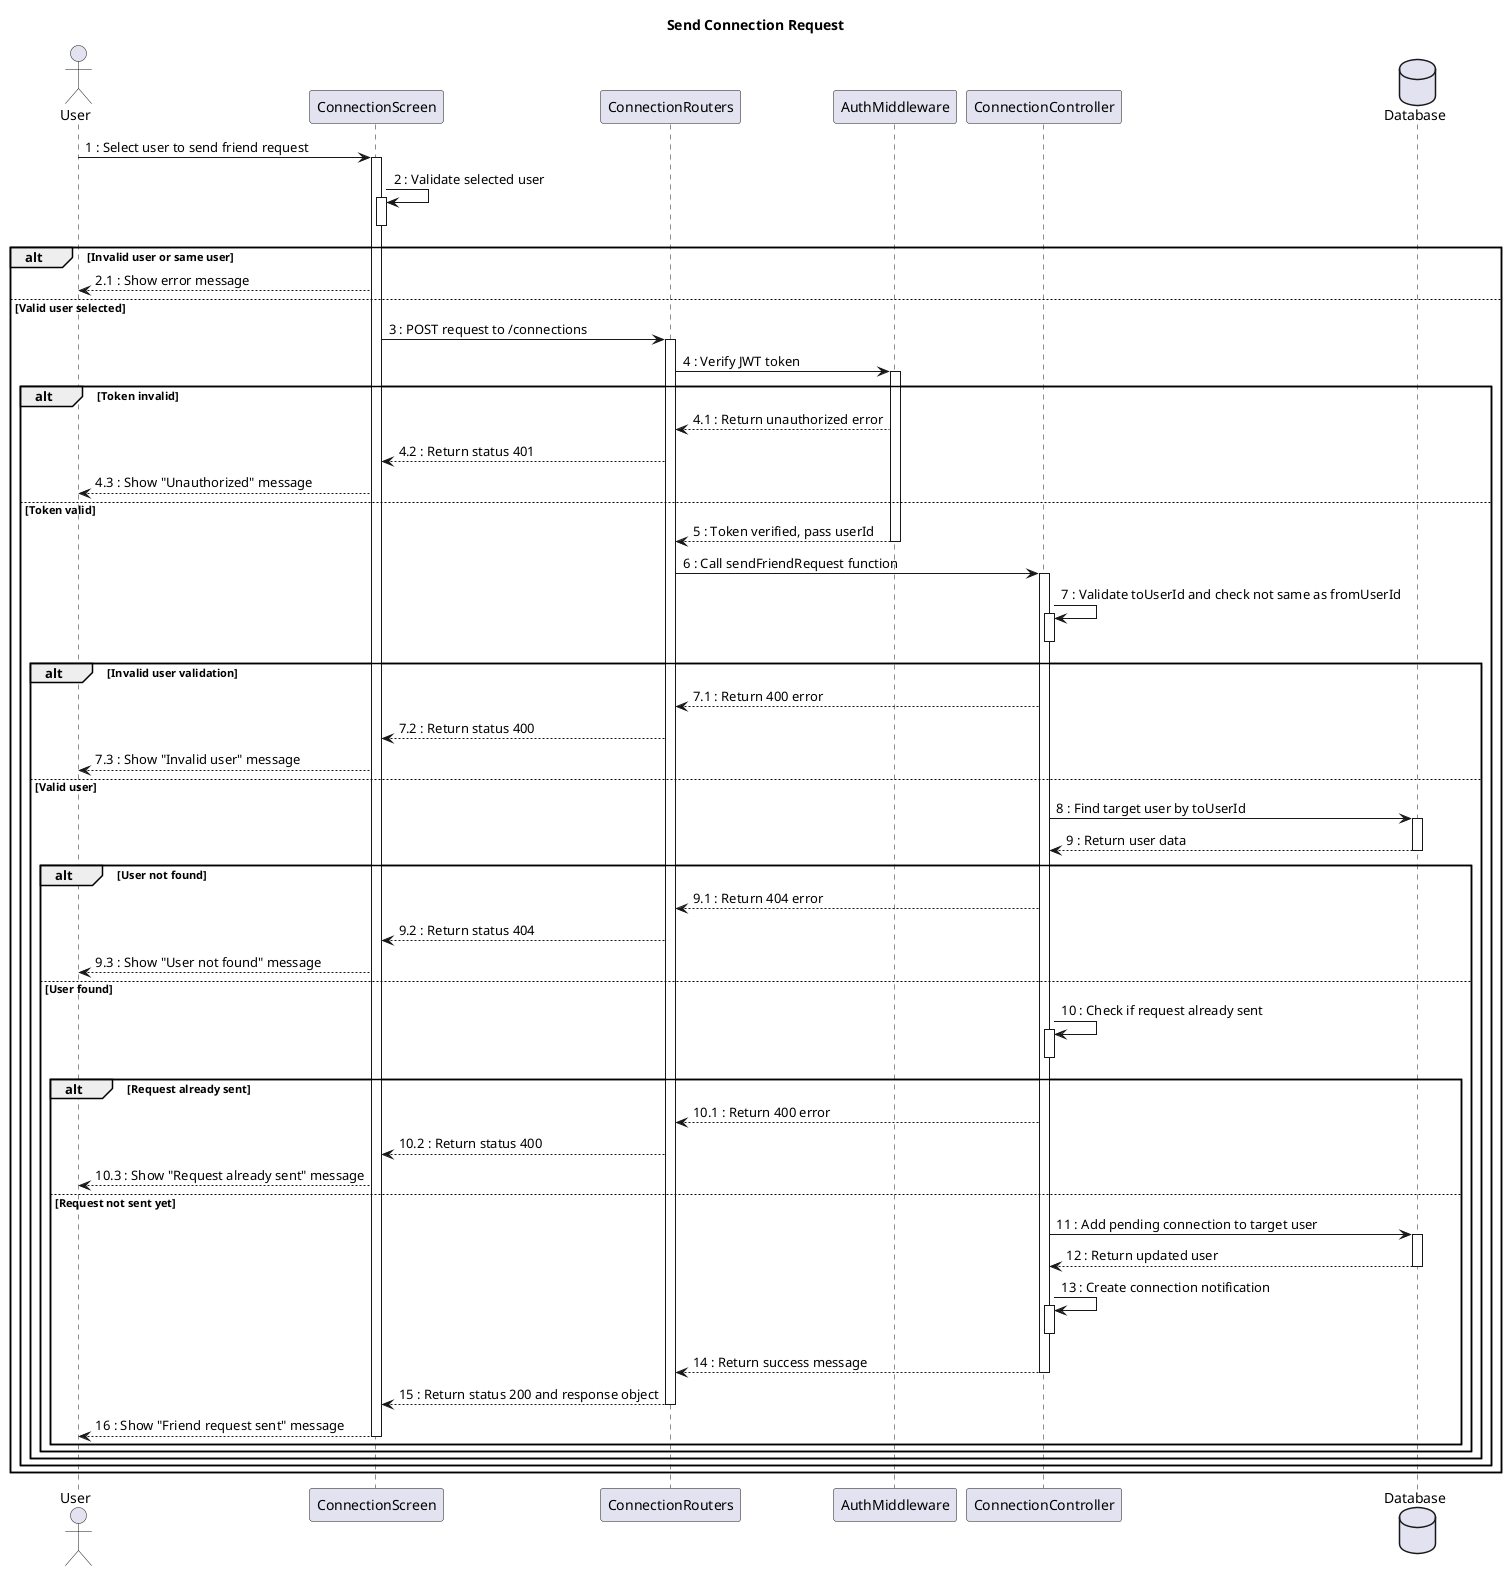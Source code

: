 @startuml
title Send Connection Request
actor User
participant ConnectionScreen
participant ConnectionRouters
participant AuthMiddleware
participant ConnectionController
database Database

User -> ConnectionScreen : 1 : Select user to send friend request
activate ConnectionScreen

ConnectionScreen -> ConnectionScreen : 2 : Validate selected user
activate ConnectionScreen
deactivate ConnectionScreen
alt Invalid user or same user
    ConnectionScreen --> User : 2.1 : Show error message
else Valid user selected
    ConnectionScreen -> ConnectionRouters : 3 : POST request to /connections
    activate ConnectionRouters

    ConnectionRouters -> AuthMiddleware : 4 : Verify JWT token
    activate AuthMiddleware

    alt Token invalid
        AuthMiddleware --> ConnectionRouters : 4.1 : Return unauthorized error
        ConnectionRouters --> ConnectionScreen : 4.2 : Return status 401
        ConnectionScreen --> User : 4.3 : Show "Unauthorized" message
    else Token valid
        AuthMiddleware --> ConnectionRouters : 5 : Token verified, pass userId
        deactivate AuthMiddleware

        ConnectionRouters -> ConnectionController : 6 : Call sendFriendRequest function
        activate ConnectionController

        ConnectionController -> ConnectionController : 7 : Validate toUserId and check not same as fromUserId
        activate ConnectionController
        deactivate ConnectionController

        alt Invalid user validation
            ConnectionController --> ConnectionRouters : 7.1 : Return 400 error
            ConnectionRouters --> ConnectionScreen : 7.2 : Return status 400
            ConnectionScreen --> User : 7.3 : Show "Invalid user" message
        else Valid user
            ConnectionController -> Database : 8 : Find target user by toUserId
            activate Database
            Database --> ConnectionController : 9 : Return user data
            deactivate Database

            alt User not found
                ConnectionController --> ConnectionRouters : 9.1 : Return 404 error
                ConnectionRouters --> ConnectionScreen : 9.2 : Return status 404
                ConnectionScreen --> User : 9.3 : Show "User not found" message
            else User found
                ConnectionController -> ConnectionController : 10 : Check if request already sent
                activate ConnectionController
                deactivate ConnectionController

                alt Request already sent
                    ConnectionController --> ConnectionRouters : 10.1 : Return 400 error
                    ConnectionRouters --> ConnectionScreen : 10.2 : Return status 400
                    ConnectionScreen --> User : 10.3 : Show "Request already sent" message
                else Request not sent yet
                    ConnectionController -> Database : 11 : Add pending connection to target user
                    activate Database
                    Database --> ConnectionController : 12 : Return updated user
                    deactivate Database

                    ConnectionController -> ConnectionController : 13 : Create connection notification
                    activate ConnectionController
                    deactivate ConnectionController

                    ConnectionController --> ConnectionRouters : 14 : Return success message
                    deactivate ConnectionController
                    ConnectionRouters --> ConnectionScreen : 15 : Return status 200 and response object
                    deactivate ConnectionRouters
                    ConnectionScreen --> User : 16 : Show "Friend request sent" message
                    deactivate ConnectionScreen
                end
            end
        end
    end
end

@enduml
